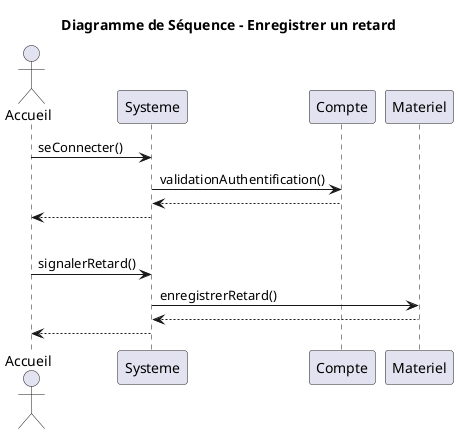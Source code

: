 @startuml
title Diagramme de Séquence - Enregistrer un retard
actor Accueil
participant Systeme
participant Compte
participant Materiel

'Connexion à un compte'
Accueil -> Systeme: seConnecter()
Systeme -> Compte: validationAuthentification()
return
Systeme --> Accueil

'Séparation'
|||

'Accueil'
Accueil -> Systeme: signalerRetard()
Systeme -> Materiel: enregistrerRetard()
return
Systeme --> Accueil

@enduml